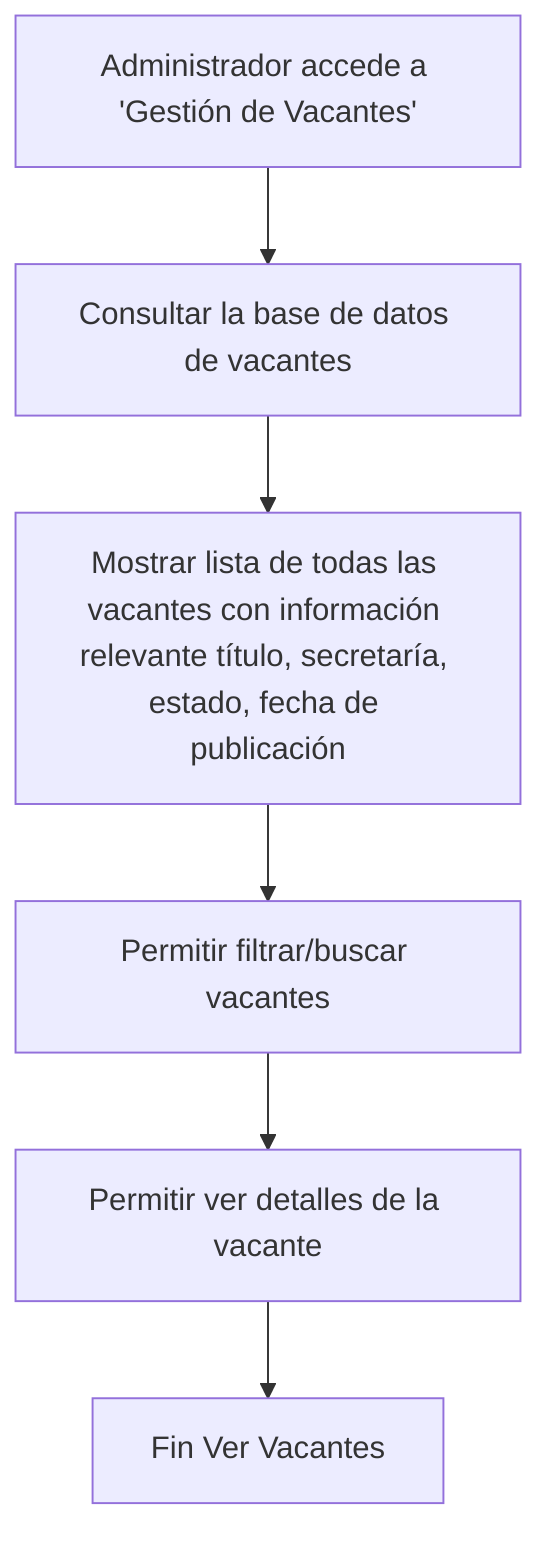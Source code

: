 graph TD
    A[Administrador accede a 'Gestión de Vacantes'] --> B[Consultar la base de datos de vacantes];
    B --> C[Mostrar lista de todas las vacantes con información relevante título, secretaría, estado, fecha de publicación];
    C --> D[Permitir filtrar/buscar vacantes];
    D --> E[Permitir ver detalles de la vacante];
    E --> F[Fin Ver Vacantes];
